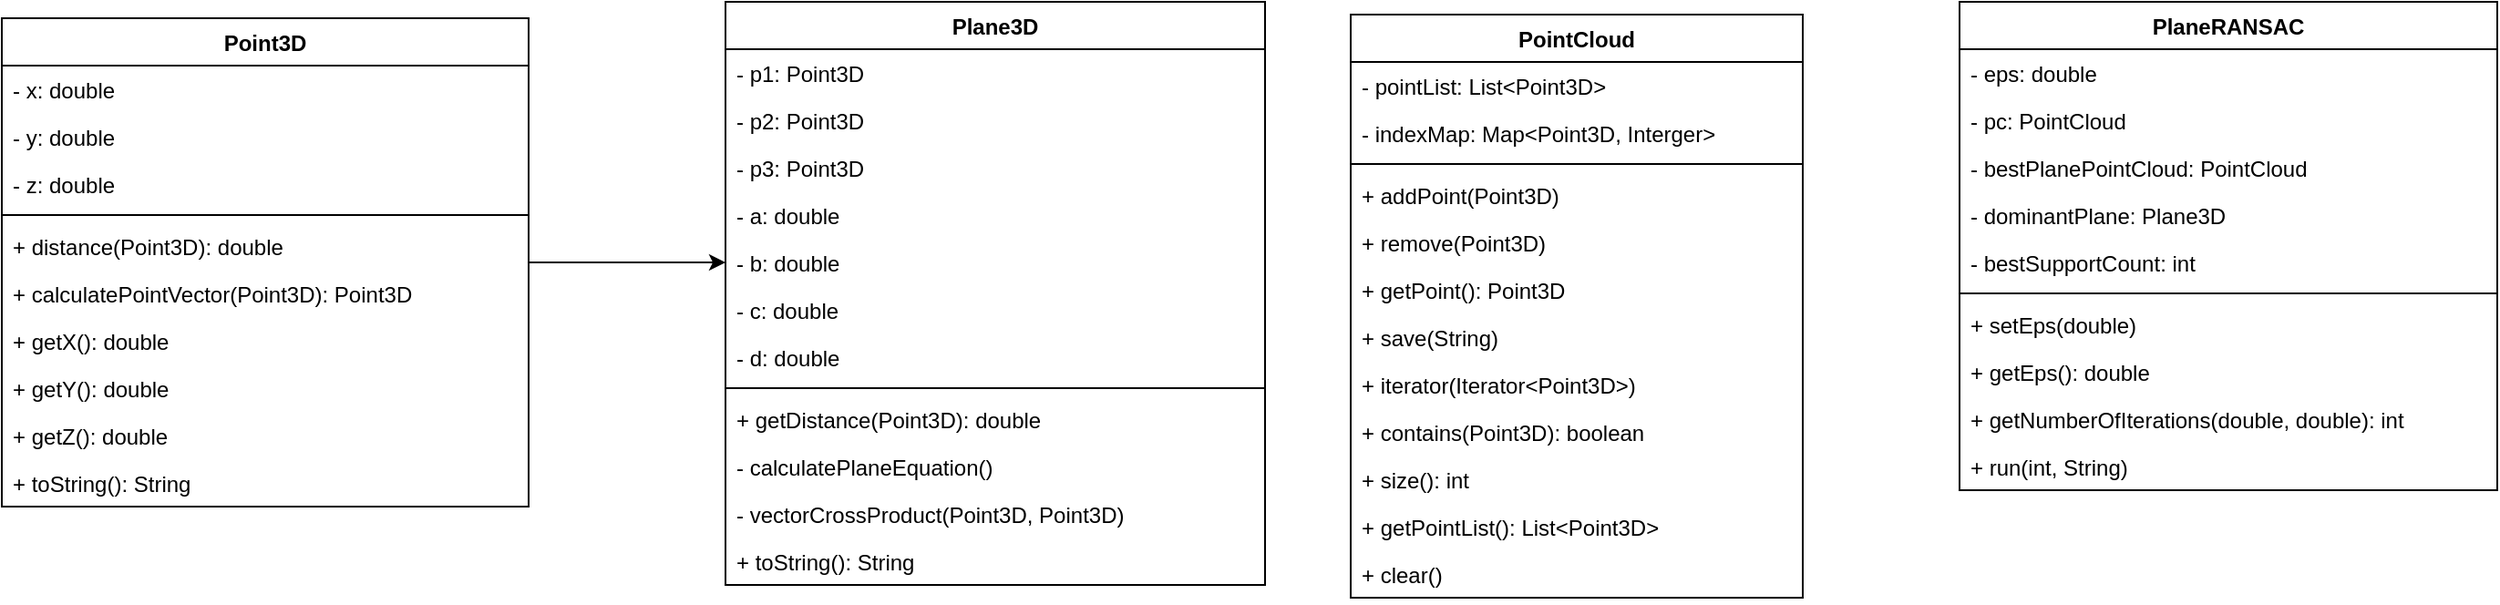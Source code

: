<mxfile version="20.5.3"><diagram id="w4V7Q8LE3OuvRDKeJw3W" name="Page-1"><mxGraphModel dx="1586" dy="993" grid="0" gridSize="10" guides="1" tooltips="1" connect="1" arrows="1" fold="1" page="0" pageScale="1" pageWidth="850" pageHeight="1100" math="0" shadow="0"><root><mxCell id="0"/><mxCell id="1" parent="0"/><mxCell id="zHb9dtnTDcV4wkRUR-Bp-1" value="PointCloud" style="swimlane;fontStyle=1;align=center;verticalAlign=top;childLayout=stackLayout;horizontal=1;startSize=26;horizontalStack=0;resizeParent=1;resizeParentMax=0;resizeLast=0;collapsible=1;marginBottom=0;" parent="1" vertex="1"><mxGeometry x="365" y="1" width="248" height="320" as="geometry"/></mxCell><mxCell id="zHb9dtnTDcV4wkRUR-Bp-2" value="- pointList: List&lt;Point3D&gt;" style="text;strokeColor=none;fillColor=none;align=left;verticalAlign=top;spacingLeft=4;spacingRight=4;overflow=hidden;rotatable=0;points=[[0,0.5],[1,0.5]];portConstraint=eastwest;" parent="zHb9dtnTDcV4wkRUR-Bp-1" vertex="1"><mxGeometry y="26" width="248" height="26" as="geometry"/></mxCell><mxCell id="zHb9dtnTDcV4wkRUR-Bp-51" value="- indexMap: Map&lt;Point3D, Interger&gt;" style="text;strokeColor=none;fillColor=none;align=left;verticalAlign=top;spacingLeft=4;spacingRight=4;overflow=hidden;rotatable=0;points=[[0,0.5],[1,0.5]];portConstraint=eastwest;" parent="zHb9dtnTDcV4wkRUR-Bp-1" vertex="1"><mxGeometry y="52" width="248" height="26" as="geometry"/></mxCell><mxCell id="zHb9dtnTDcV4wkRUR-Bp-3" value="" style="line;strokeWidth=1;fillColor=none;align=left;verticalAlign=middle;spacingTop=-1;spacingLeft=3;spacingRight=3;rotatable=0;labelPosition=right;points=[];portConstraint=eastwest;strokeColor=inherit;" parent="zHb9dtnTDcV4wkRUR-Bp-1" vertex="1"><mxGeometry y="78" width="248" height="8" as="geometry"/></mxCell><mxCell id="zHb9dtnTDcV4wkRUR-Bp-4" value="+ addPoint(Point3D)" style="text;strokeColor=none;fillColor=none;align=left;verticalAlign=top;spacingLeft=4;spacingRight=4;overflow=hidden;rotatable=0;points=[[0,0.5],[1,0.5]];portConstraint=eastwest;" parent="zHb9dtnTDcV4wkRUR-Bp-1" vertex="1"><mxGeometry y="86" width="248" height="26" as="geometry"/></mxCell><mxCell id="zHb9dtnTDcV4wkRUR-Bp-52" value="+ remove(Point3D)" style="text;strokeColor=none;fillColor=none;align=left;verticalAlign=top;spacingLeft=4;spacingRight=4;overflow=hidden;rotatable=0;points=[[0,0.5],[1,0.5]];portConstraint=eastwest;" parent="zHb9dtnTDcV4wkRUR-Bp-1" vertex="1"><mxGeometry y="112" width="248" height="26" as="geometry"/></mxCell><mxCell id="zHb9dtnTDcV4wkRUR-Bp-53" value="+ getPoint(): Point3D" style="text;strokeColor=none;fillColor=none;align=left;verticalAlign=top;spacingLeft=4;spacingRight=4;overflow=hidden;rotatable=0;points=[[0,0.5],[1,0.5]];portConstraint=eastwest;" parent="zHb9dtnTDcV4wkRUR-Bp-1" vertex="1"><mxGeometry y="138" width="248" height="26" as="geometry"/></mxCell><mxCell id="zHb9dtnTDcV4wkRUR-Bp-54" value="+ save(String)" style="text;strokeColor=none;fillColor=none;align=left;verticalAlign=top;spacingLeft=4;spacingRight=4;overflow=hidden;rotatable=0;points=[[0,0.5],[1,0.5]];portConstraint=eastwest;" parent="zHb9dtnTDcV4wkRUR-Bp-1" vertex="1"><mxGeometry y="164" width="248" height="26" as="geometry"/></mxCell><mxCell id="zHb9dtnTDcV4wkRUR-Bp-56" value="+ iterator(Iterator&lt;Point3D&gt;)" style="text;strokeColor=none;fillColor=none;align=left;verticalAlign=top;spacingLeft=4;spacingRight=4;overflow=hidden;rotatable=0;points=[[0,0.5],[1,0.5]];portConstraint=eastwest;" parent="zHb9dtnTDcV4wkRUR-Bp-1" vertex="1"><mxGeometry y="190" width="248" height="26" as="geometry"/></mxCell><mxCell id="zHb9dtnTDcV4wkRUR-Bp-55" value="+ contains(Point3D): boolean" style="text;strokeColor=none;fillColor=none;align=left;verticalAlign=top;spacingLeft=4;spacingRight=4;overflow=hidden;rotatable=0;points=[[0,0.5],[1,0.5]];portConstraint=eastwest;" parent="zHb9dtnTDcV4wkRUR-Bp-1" vertex="1"><mxGeometry y="216" width="248" height="26" as="geometry"/></mxCell><mxCell id="zHb9dtnTDcV4wkRUR-Bp-58" value="+ size(): int" style="text;strokeColor=none;fillColor=none;align=left;verticalAlign=top;spacingLeft=4;spacingRight=4;overflow=hidden;rotatable=0;points=[[0,0.5],[1,0.5]];portConstraint=eastwest;" parent="zHb9dtnTDcV4wkRUR-Bp-1" vertex="1"><mxGeometry y="242" width="248" height="26" as="geometry"/></mxCell><mxCell id="zHb9dtnTDcV4wkRUR-Bp-57" value="+ getPointList(): List&lt;Point3D&gt;" style="text;strokeColor=none;fillColor=none;align=left;verticalAlign=top;spacingLeft=4;spacingRight=4;overflow=hidden;rotatable=0;points=[[0,0.5],[1,0.5]];portConstraint=eastwest;" parent="zHb9dtnTDcV4wkRUR-Bp-1" vertex="1"><mxGeometry y="268" width="248" height="26" as="geometry"/></mxCell><mxCell id="zHb9dtnTDcV4wkRUR-Bp-59" value="+ clear()" style="text;strokeColor=none;fillColor=none;align=left;verticalAlign=top;spacingLeft=4;spacingRight=4;overflow=hidden;rotatable=0;points=[[0,0.5],[1,0.5]];portConstraint=eastwest;" parent="zHb9dtnTDcV4wkRUR-Bp-1" vertex="1"><mxGeometry y="294" width="248" height="26" as="geometry"/></mxCell><mxCell id="zHb9dtnTDcV4wkRUR-Bp-50" style="edgeStyle=orthogonalEdgeStyle;rounded=0;orthogonalLoop=1;jettySize=auto;html=1;entryX=0;entryY=0.5;entryDx=0;entryDy=0;" parent="1" source="zHb9dtnTDcV4wkRUR-Bp-5" target="zHb9dtnTDcV4wkRUR-Bp-46" edge="1"><mxGeometry relative="1" as="geometry"/></mxCell><mxCell id="zHb9dtnTDcV4wkRUR-Bp-5" value="Point3D" style="swimlane;fontStyle=1;align=center;verticalAlign=top;childLayout=stackLayout;horizontal=1;startSize=26;horizontalStack=0;resizeParent=1;resizeParentMax=0;resizeLast=0;collapsible=1;marginBottom=0;" parent="1" vertex="1"><mxGeometry x="-375" y="3" width="289" height="268" as="geometry"/></mxCell><mxCell id="zHb9dtnTDcV4wkRUR-Bp-6" value="- x: double&#10;" style="text;strokeColor=none;fillColor=none;align=left;verticalAlign=top;spacingLeft=4;spacingRight=4;overflow=hidden;rotatable=0;points=[[0,0.5],[1,0.5]];portConstraint=eastwest;" parent="zHb9dtnTDcV4wkRUR-Bp-5" vertex="1"><mxGeometry y="26" width="289" height="26" as="geometry"/></mxCell><mxCell id="zHb9dtnTDcV4wkRUR-Bp-19" value="- y: double" style="text;strokeColor=none;fillColor=none;align=left;verticalAlign=top;spacingLeft=4;spacingRight=4;overflow=hidden;rotatable=0;points=[[0,0.5],[1,0.5]];portConstraint=eastwest;" parent="zHb9dtnTDcV4wkRUR-Bp-5" vertex="1"><mxGeometry y="52" width="289" height="26" as="geometry"/></mxCell><mxCell id="zHb9dtnTDcV4wkRUR-Bp-18" value="- z: double" style="text;strokeColor=none;fillColor=none;align=left;verticalAlign=top;spacingLeft=4;spacingRight=4;overflow=hidden;rotatable=0;points=[[0,0.5],[1,0.5]];portConstraint=eastwest;" parent="zHb9dtnTDcV4wkRUR-Bp-5" vertex="1"><mxGeometry y="78" width="289" height="26" as="geometry"/></mxCell><mxCell id="zHb9dtnTDcV4wkRUR-Bp-7" value="" style="line;strokeWidth=1;fillColor=none;align=left;verticalAlign=middle;spacingTop=-1;spacingLeft=3;spacingRight=3;rotatable=0;labelPosition=right;points=[];portConstraint=eastwest;strokeColor=inherit;" parent="zHb9dtnTDcV4wkRUR-Bp-5" vertex="1"><mxGeometry y="104" width="289" height="8" as="geometry"/></mxCell><mxCell id="zHb9dtnTDcV4wkRUR-Bp-21" value="+ distance(Point3D): double" style="text;strokeColor=none;fillColor=none;align=left;verticalAlign=top;spacingLeft=4;spacingRight=4;overflow=hidden;rotatable=0;points=[[0,0.5],[1,0.5]];portConstraint=eastwest;" parent="zHb9dtnTDcV4wkRUR-Bp-5" vertex="1"><mxGeometry y="112" width="289" height="26" as="geometry"/></mxCell><mxCell id="zHb9dtnTDcV4wkRUR-Bp-8" value="+ calculatePointVector(Point3D): Point3D" style="text;strokeColor=none;fillColor=none;align=left;verticalAlign=top;spacingLeft=4;spacingRight=4;overflow=hidden;rotatable=0;points=[[0,0.5],[1,0.5]];portConstraint=eastwest;" parent="zHb9dtnTDcV4wkRUR-Bp-5" vertex="1"><mxGeometry y="138" width="289" height="26" as="geometry"/></mxCell><mxCell id="zHb9dtnTDcV4wkRUR-Bp-22" value="+ getX(): double" style="text;strokeColor=none;fillColor=none;align=left;verticalAlign=top;spacingLeft=4;spacingRight=4;overflow=hidden;rotatable=0;points=[[0,0.5],[1,0.5]];portConstraint=eastwest;" parent="zHb9dtnTDcV4wkRUR-Bp-5" vertex="1"><mxGeometry y="164" width="289" height="26" as="geometry"/></mxCell><mxCell id="zHb9dtnTDcV4wkRUR-Bp-36" value="+ getY(): double" style="text;strokeColor=none;fillColor=none;align=left;verticalAlign=top;spacingLeft=4;spacingRight=4;overflow=hidden;rotatable=0;points=[[0,0.5],[1,0.5]];portConstraint=eastwest;" parent="zHb9dtnTDcV4wkRUR-Bp-5" vertex="1"><mxGeometry y="190" width="289" height="26" as="geometry"/></mxCell><mxCell id="zHb9dtnTDcV4wkRUR-Bp-35" value="+ getZ(): double" style="text;strokeColor=none;fillColor=none;align=left;verticalAlign=top;spacingLeft=4;spacingRight=4;overflow=hidden;rotatable=0;points=[[0,0.5],[1,0.5]];portConstraint=eastwest;" parent="zHb9dtnTDcV4wkRUR-Bp-5" vertex="1"><mxGeometry y="216" width="289" height="26" as="geometry"/></mxCell><mxCell id="zHb9dtnTDcV4wkRUR-Bp-37" value="+ toString(): String" style="text;strokeColor=none;fillColor=none;align=left;verticalAlign=top;spacingLeft=4;spacingRight=4;overflow=hidden;rotatable=0;points=[[0,0.5],[1,0.5]];portConstraint=eastwest;" parent="zHb9dtnTDcV4wkRUR-Bp-5" vertex="1"><mxGeometry y="242" width="289" height="26" as="geometry"/></mxCell><mxCell id="zHb9dtnTDcV4wkRUR-Bp-9" value="Plane3D" style="swimlane;fontStyle=1;align=center;verticalAlign=top;childLayout=stackLayout;horizontal=1;startSize=26;horizontalStack=0;resizeParent=1;resizeParentMax=0;resizeLast=0;collapsible=1;marginBottom=0;" parent="1" vertex="1"><mxGeometry x="22" y="-6" width="296" height="320" as="geometry"/></mxCell><mxCell id="zHb9dtnTDcV4wkRUR-Bp-10" value="- p1: Point3D" style="text;strokeColor=none;fillColor=none;align=left;verticalAlign=top;spacingLeft=4;spacingRight=4;overflow=hidden;rotatable=0;points=[[0,0.5],[1,0.5]];portConstraint=eastwest;" parent="zHb9dtnTDcV4wkRUR-Bp-9" vertex="1"><mxGeometry y="26" width="296" height="26" as="geometry"/></mxCell><mxCell id="zHb9dtnTDcV4wkRUR-Bp-39" value="- p2: Point3D" style="text;strokeColor=none;fillColor=none;align=left;verticalAlign=top;spacingLeft=4;spacingRight=4;overflow=hidden;rotatable=0;points=[[0,0.5],[1,0.5]];portConstraint=eastwest;" parent="zHb9dtnTDcV4wkRUR-Bp-9" vertex="1"><mxGeometry y="52" width="296" height="26" as="geometry"/></mxCell><mxCell id="zHb9dtnTDcV4wkRUR-Bp-40" value="- p3: Point3D" style="text;strokeColor=none;fillColor=none;align=left;verticalAlign=top;spacingLeft=4;spacingRight=4;overflow=hidden;rotatable=0;points=[[0,0.5],[1,0.5]];portConstraint=eastwest;" parent="zHb9dtnTDcV4wkRUR-Bp-9" vertex="1"><mxGeometry y="78" width="296" height="26" as="geometry"/></mxCell><mxCell id="zHb9dtnTDcV4wkRUR-Bp-43" value="- a: double" style="text;strokeColor=none;fillColor=none;align=left;verticalAlign=top;spacingLeft=4;spacingRight=4;overflow=hidden;rotatable=0;points=[[0,0.5],[1,0.5]];portConstraint=eastwest;" parent="zHb9dtnTDcV4wkRUR-Bp-9" vertex="1"><mxGeometry y="104" width="296" height="26" as="geometry"/></mxCell><mxCell id="zHb9dtnTDcV4wkRUR-Bp-46" value="- b: double" style="text;strokeColor=none;fillColor=none;align=left;verticalAlign=top;spacingLeft=4;spacingRight=4;overflow=hidden;rotatable=0;points=[[0,0.5],[1,0.5]];portConstraint=eastwest;" parent="zHb9dtnTDcV4wkRUR-Bp-9" vertex="1"><mxGeometry y="130" width="296" height="26" as="geometry"/></mxCell><mxCell id="zHb9dtnTDcV4wkRUR-Bp-45" value="- c: double" style="text;strokeColor=none;fillColor=none;align=left;verticalAlign=top;spacingLeft=4;spacingRight=4;overflow=hidden;rotatable=0;points=[[0,0.5],[1,0.5]];portConstraint=eastwest;" parent="zHb9dtnTDcV4wkRUR-Bp-9" vertex="1"><mxGeometry y="156" width="296" height="26" as="geometry"/></mxCell><mxCell id="zHb9dtnTDcV4wkRUR-Bp-44" value="- d: double" style="text;strokeColor=none;fillColor=none;align=left;verticalAlign=top;spacingLeft=4;spacingRight=4;overflow=hidden;rotatable=0;points=[[0,0.5],[1,0.5]];portConstraint=eastwest;" parent="zHb9dtnTDcV4wkRUR-Bp-9" vertex="1"><mxGeometry y="182" width="296" height="26" as="geometry"/></mxCell><mxCell id="zHb9dtnTDcV4wkRUR-Bp-11" value="" style="line;strokeWidth=1;fillColor=none;align=left;verticalAlign=middle;spacingTop=-1;spacingLeft=3;spacingRight=3;rotatable=0;labelPosition=right;points=[];portConstraint=eastwest;strokeColor=inherit;" parent="zHb9dtnTDcV4wkRUR-Bp-9" vertex="1"><mxGeometry y="208" width="296" height="8" as="geometry"/></mxCell><mxCell id="zHb9dtnTDcV4wkRUR-Bp-12" value="+ getDistance(Point3D): double" style="text;strokeColor=none;fillColor=none;align=left;verticalAlign=top;spacingLeft=4;spacingRight=4;overflow=hidden;rotatable=0;points=[[0,0.5],[1,0.5]];portConstraint=eastwest;" parent="zHb9dtnTDcV4wkRUR-Bp-9" vertex="1"><mxGeometry y="216" width="296" height="26" as="geometry"/></mxCell><mxCell id="zHb9dtnTDcV4wkRUR-Bp-47" value="- calculatePlaneEquation()" style="text;strokeColor=none;fillColor=none;align=left;verticalAlign=top;spacingLeft=4;spacingRight=4;overflow=hidden;rotatable=0;points=[[0,0.5],[1,0.5]];portConstraint=eastwest;" parent="zHb9dtnTDcV4wkRUR-Bp-9" vertex="1"><mxGeometry y="242" width="296" height="26" as="geometry"/></mxCell><mxCell id="zHb9dtnTDcV4wkRUR-Bp-48" value="- vectorCrossProduct(Point3D, Point3D)" style="text;strokeColor=none;fillColor=none;align=left;verticalAlign=top;spacingLeft=4;spacingRight=4;overflow=hidden;rotatable=0;points=[[0,0.5],[1,0.5]];portConstraint=eastwest;" parent="zHb9dtnTDcV4wkRUR-Bp-9" vertex="1"><mxGeometry y="268" width="296" height="26" as="geometry"/></mxCell><mxCell id="zHb9dtnTDcV4wkRUR-Bp-49" value="+ toString(): String" style="text;strokeColor=none;fillColor=none;align=left;verticalAlign=top;spacingLeft=4;spacingRight=4;overflow=hidden;rotatable=0;points=[[0,0.5],[1,0.5]];portConstraint=eastwest;" parent="zHb9dtnTDcV4wkRUR-Bp-9" vertex="1"><mxGeometry y="294" width="296" height="26" as="geometry"/></mxCell><mxCell id="zHb9dtnTDcV4wkRUR-Bp-13" value="PlaneRANSAC" style="swimlane;fontStyle=1;align=center;verticalAlign=top;childLayout=stackLayout;horizontal=1;startSize=26;horizontalStack=0;resizeParent=1;resizeParentMax=0;resizeLast=0;collapsible=1;marginBottom=0;" parent="1" vertex="1"><mxGeometry x="699" y="-6" width="295" height="268" as="geometry"/></mxCell><mxCell id="zHb9dtnTDcV4wkRUR-Bp-60" value="- eps: double" style="text;strokeColor=none;fillColor=none;align=left;verticalAlign=top;spacingLeft=4;spacingRight=4;overflow=hidden;rotatable=0;points=[[0,0.5],[1,0.5]];portConstraint=eastwest;" parent="zHb9dtnTDcV4wkRUR-Bp-13" vertex="1"><mxGeometry y="26" width="295" height="26" as="geometry"/></mxCell><mxCell id="zHb9dtnTDcV4wkRUR-Bp-14" value="- pc: PointCloud" style="text;strokeColor=none;fillColor=none;align=left;verticalAlign=top;spacingLeft=4;spacingRight=4;overflow=hidden;rotatable=0;points=[[0,0.5],[1,0.5]];portConstraint=eastwest;" parent="zHb9dtnTDcV4wkRUR-Bp-13" vertex="1"><mxGeometry y="52" width="295" height="26" as="geometry"/></mxCell><mxCell id="zHb9dtnTDcV4wkRUR-Bp-61" value="- bestPlanePointCloud: PointCloud" style="text;strokeColor=none;fillColor=none;align=left;verticalAlign=top;spacingLeft=4;spacingRight=4;overflow=hidden;rotatable=0;points=[[0,0.5],[1,0.5]];portConstraint=eastwest;" parent="zHb9dtnTDcV4wkRUR-Bp-13" vertex="1"><mxGeometry y="78" width="295" height="26" as="geometry"/></mxCell><mxCell id="zHb9dtnTDcV4wkRUR-Bp-62" value="- dominantPlane: Plane3D" style="text;strokeColor=none;fillColor=none;align=left;verticalAlign=top;spacingLeft=4;spacingRight=4;overflow=hidden;rotatable=0;points=[[0,0.5],[1,0.5]];portConstraint=eastwest;" parent="zHb9dtnTDcV4wkRUR-Bp-13" vertex="1"><mxGeometry y="104" width="295" height="26" as="geometry"/></mxCell><mxCell id="zHb9dtnTDcV4wkRUR-Bp-63" value="- bestSupportCount: int" style="text;strokeColor=none;fillColor=none;align=left;verticalAlign=top;spacingLeft=4;spacingRight=4;overflow=hidden;rotatable=0;points=[[0,0.5],[1,0.5]];portConstraint=eastwest;" parent="zHb9dtnTDcV4wkRUR-Bp-13" vertex="1"><mxGeometry y="130" width="295" height="26" as="geometry"/></mxCell><mxCell id="zHb9dtnTDcV4wkRUR-Bp-15" value="" style="line;strokeWidth=1;fillColor=none;align=left;verticalAlign=middle;spacingTop=-1;spacingLeft=3;spacingRight=3;rotatable=0;labelPosition=right;points=[];portConstraint=eastwest;strokeColor=inherit;" parent="zHb9dtnTDcV4wkRUR-Bp-13" vertex="1"><mxGeometry y="156" width="295" height="8" as="geometry"/></mxCell><mxCell id="zHb9dtnTDcV4wkRUR-Bp-16" value="+ setEps(double)" style="text;strokeColor=none;fillColor=none;align=left;verticalAlign=top;spacingLeft=4;spacingRight=4;overflow=hidden;rotatable=0;points=[[0,0.5],[1,0.5]];portConstraint=eastwest;" parent="zHb9dtnTDcV4wkRUR-Bp-13" vertex="1"><mxGeometry y="164" width="295" height="26" as="geometry"/></mxCell><mxCell id="zHb9dtnTDcV4wkRUR-Bp-64" value="+ getEps(): double" style="text;strokeColor=none;fillColor=none;align=left;verticalAlign=top;spacingLeft=4;spacingRight=4;overflow=hidden;rotatable=0;points=[[0,0.5],[1,0.5]];portConstraint=eastwest;" parent="zHb9dtnTDcV4wkRUR-Bp-13" vertex="1"><mxGeometry y="190" width="295" height="26" as="geometry"/></mxCell><mxCell id="zHb9dtnTDcV4wkRUR-Bp-66" value="+ getNumberOfIterations(double, double): int" style="text;strokeColor=none;fillColor=none;align=left;verticalAlign=top;spacingLeft=4;spacingRight=4;overflow=hidden;rotatable=0;points=[[0,0.5],[1,0.5]];portConstraint=eastwest;" parent="zHb9dtnTDcV4wkRUR-Bp-13" vertex="1"><mxGeometry y="216" width="295" height="26" as="geometry"/></mxCell><mxCell id="zHb9dtnTDcV4wkRUR-Bp-65" value="+ run(int, String)" style="text;strokeColor=none;fillColor=none;align=left;verticalAlign=top;spacingLeft=4;spacingRight=4;overflow=hidden;rotatable=0;points=[[0,0.5],[1,0.5]];portConstraint=eastwest;" parent="zHb9dtnTDcV4wkRUR-Bp-13" vertex="1"><mxGeometry y="242" width="295" height="26" as="geometry"/></mxCell></root></mxGraphModel></diagram></mxfile>